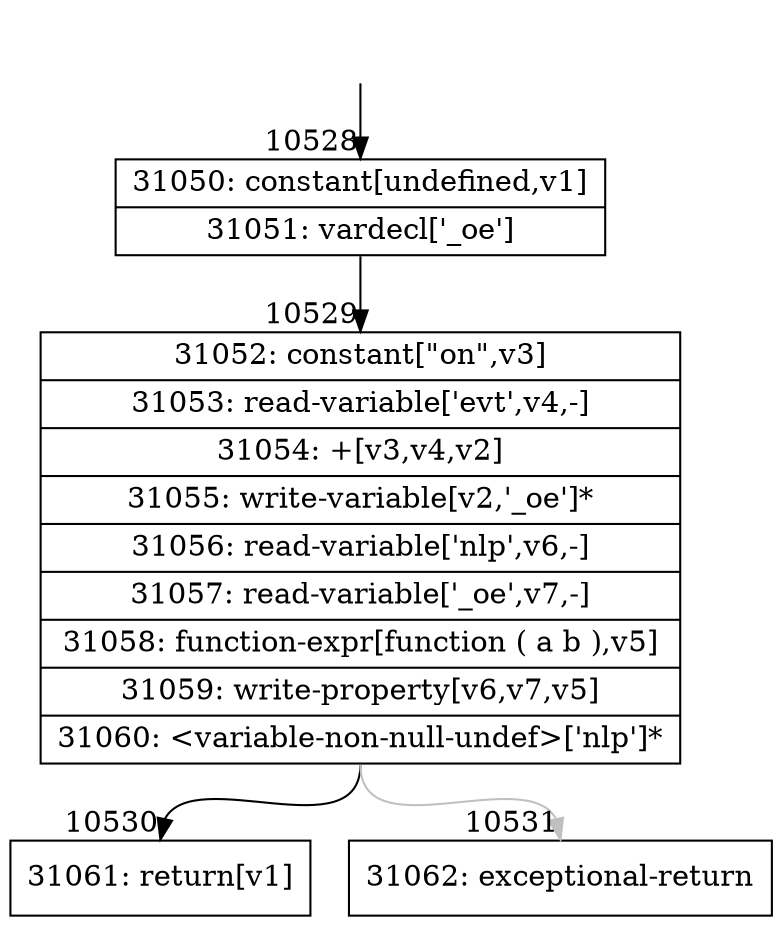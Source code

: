 digraph {
rankdir="TD"
BB_entry765[shape=none,label=""];
BB_entry765 -> BB10528 [tailport=s, headport=n, headlabel="    10528"]
BB10528 [shape=record label="{31050: constant[undefined,v1]|31051: vardecl['_oe']}" ] 
BB10528 -> BB10529 [tailport=s, headport=n, headlabel="      10529"]
BB10529 [shape=record label="{31052: constant[\"on\",v3]|31053: read-variable['evt',v4,-]|31054: +[v3,v4,v2]|31055: write-variable[v2,'_oe']*|31056: read-variable['nlp',v6,-]|31057: read-variable['_oe',v7,-]|31058: function-expr[function ( a b ),v5]|31059: write-property[v6,v7,v5]|31060: \<variable-non-null-undef\>['nlp']*}" ] 
BB10529 -> BB10530 [tailport=s, headport=n, headlabel="      10530"]
BB10529 -> BB10531 [tailport=s, headport=n, color=gray, headlabel="      10531"]
BB10530 [shape=record label="{31061: return[v1]}" ] 
BB10531 [shape=record label="{31062: exceptional-return}" ] 
//#$~ 14868
}
